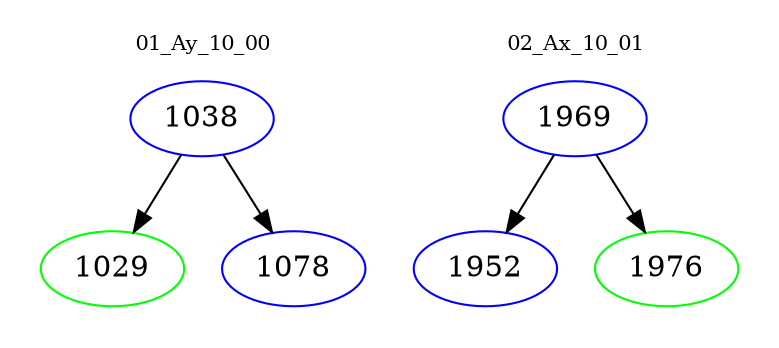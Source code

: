digraph{
subgraph cluster_0 {
color = white
label = "01_Ay_10_00";
fontsize=10;
T0_1038 [label="1038", color="blue"]
T0_1038 -> T0_1029 [color="black"]
T0_1029 [label="1029", color="green"]
T0_1038 -> T0_1078 [color="black"]
T0_1078 [label="1078", color="blue"]
}
subgraph cluster_1 {
color = white
label = "02_Ax_10_01";
fontsize=10;
T1_1969 [label="1969", color="blue"]
T1_1969 -> T1_1952 [color="black"]
T1_1952 [label="1952", color="blue"]
T1_1969 -> T1_1976 [color="black"]
T1_1976 [label="1976", color="green"]
}
}
